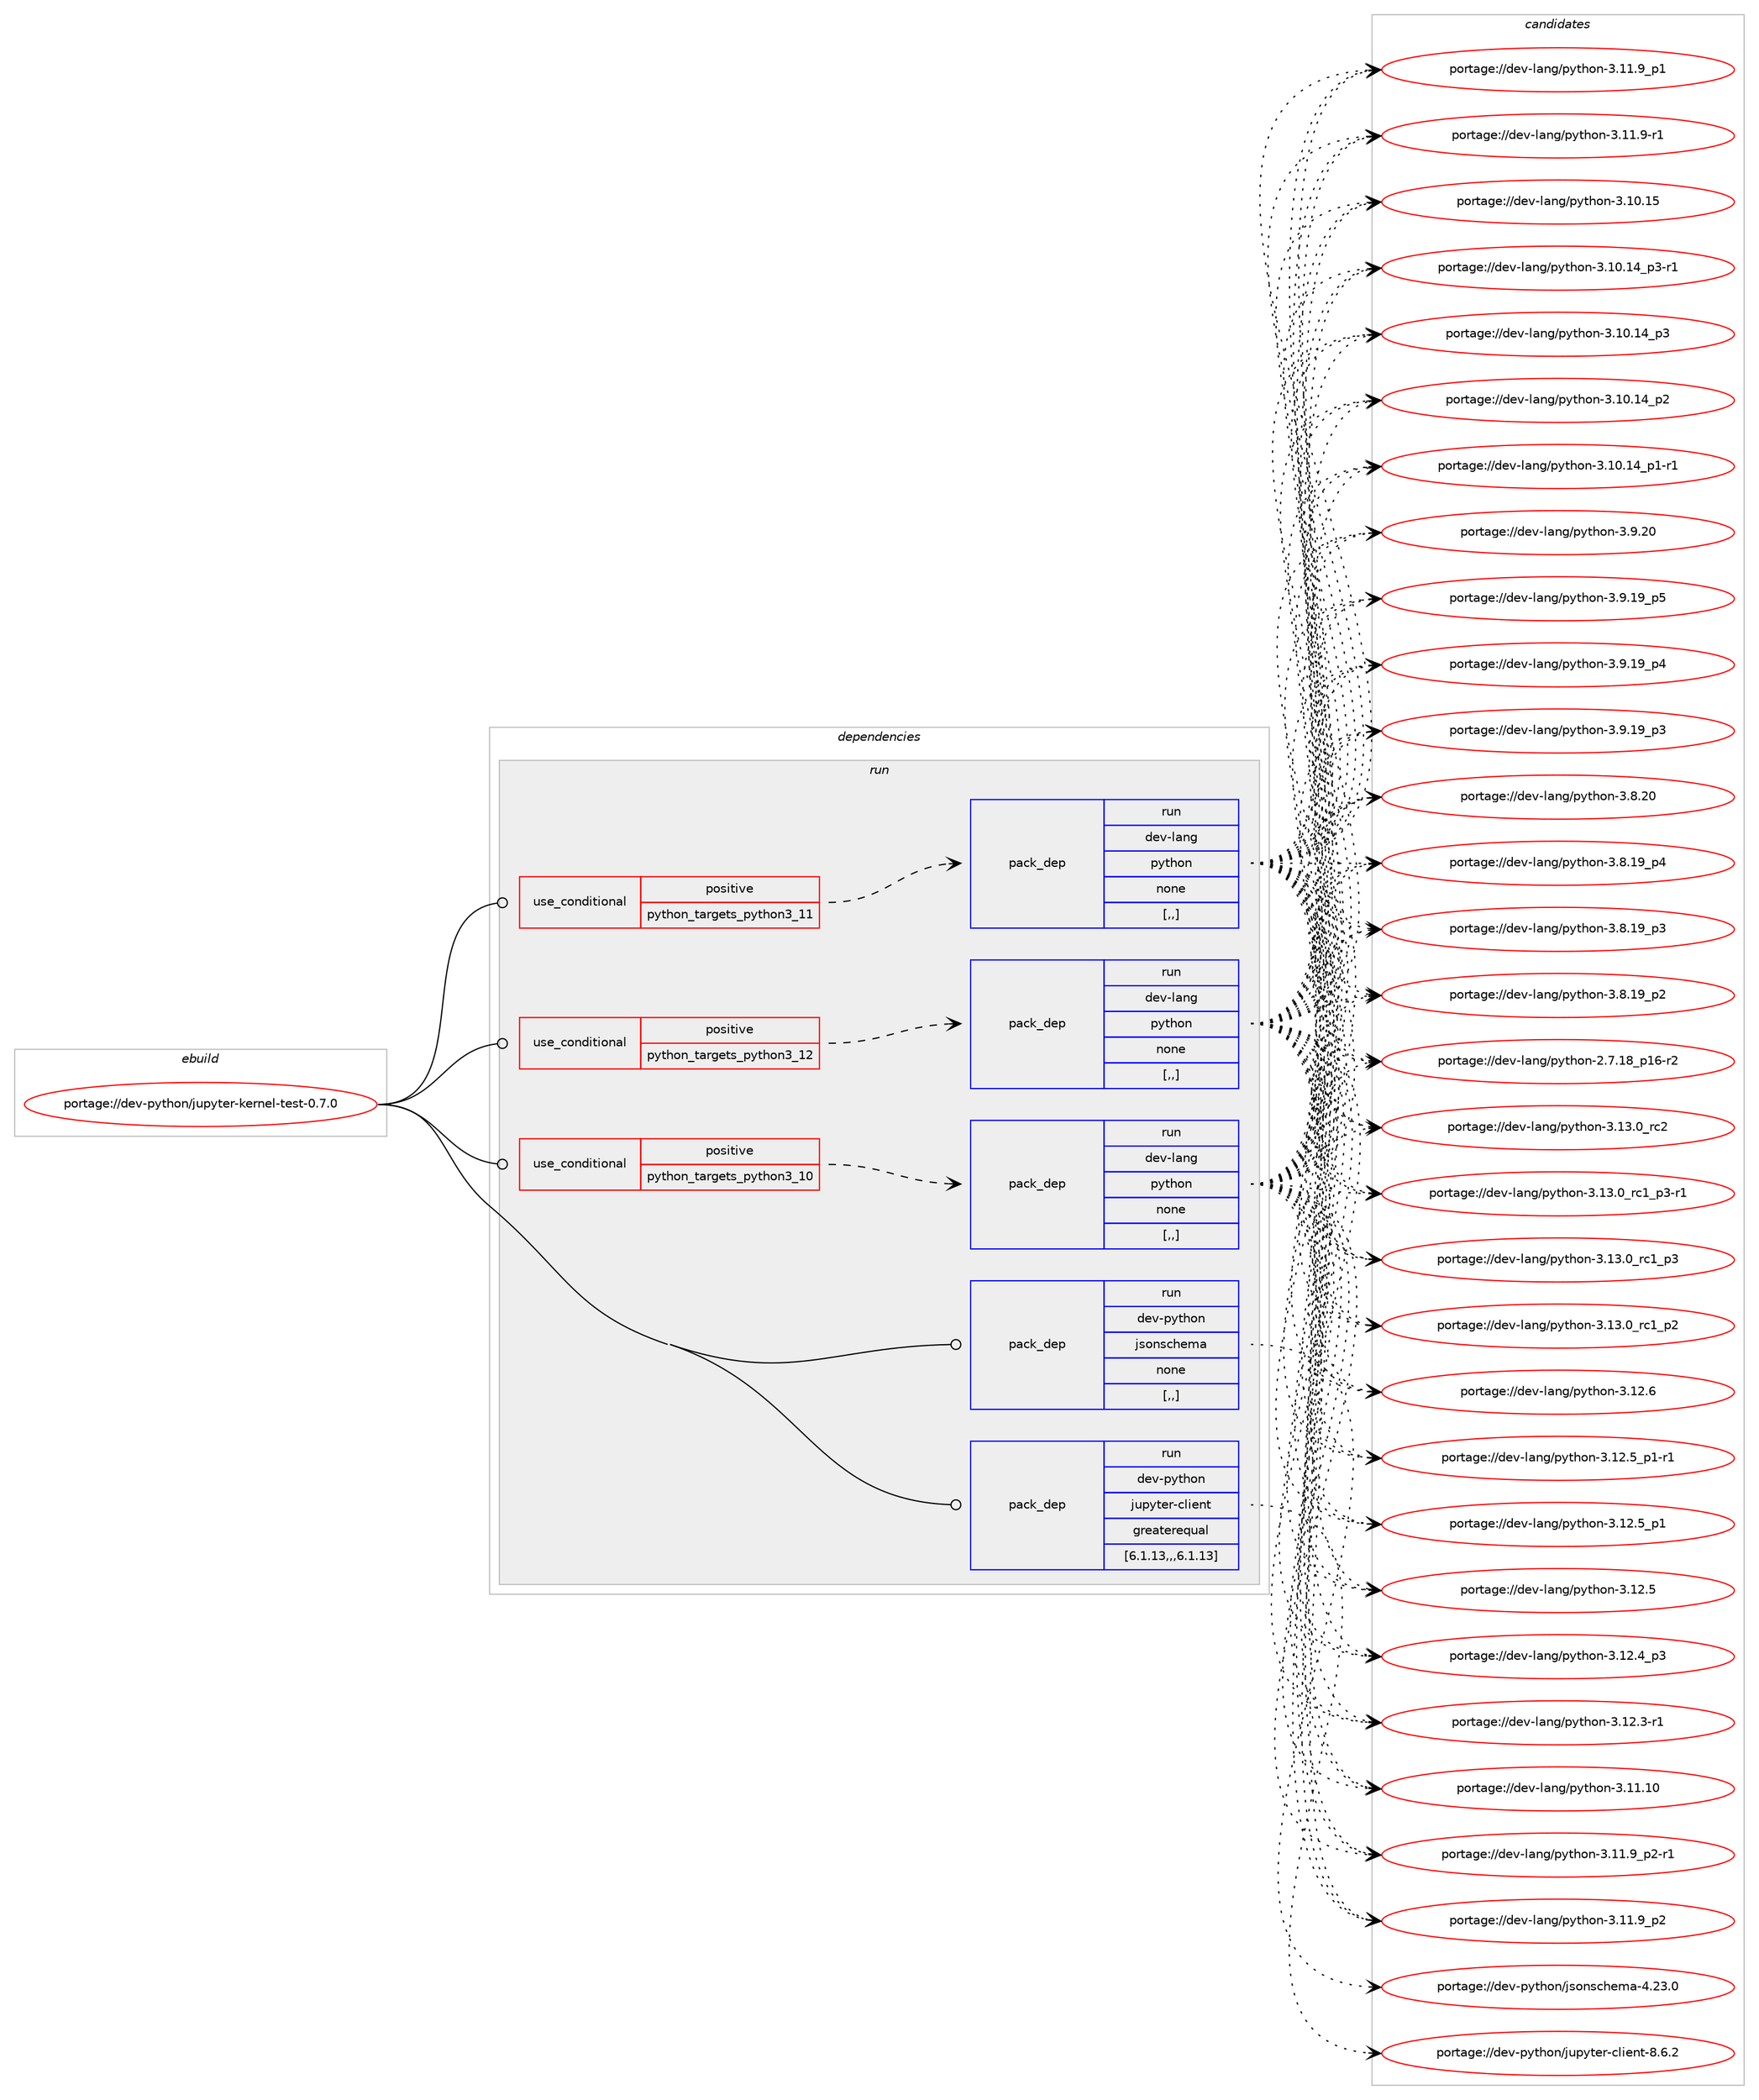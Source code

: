 digraph prolog {

# *************
# Graph options
# *************

newrank=true;
concentrate=true;
compound=true;
graph [rankdir=LR,fontname=Helvetica,fontsize=10,ranksep=1.5];#, ranksep=2.5, nodesep=0.2];
edge  [arrowhead=vee];
node  [fontname=Helvetica,fontsize=10];

# **********
# The ebuild
# **********

subgraph cluster_leftcol {
color=gray;
label=<<i>ebuild</i>>;
id [label="portage://dev-python/jupyter-kernel-test-0.7.0", color=red, width=4, href="../dev-python/jupyter-kernel-test-0.7.0.svg"];
}

# ****************
# The dependencies
# ****************

subgraph cluster_midcol {
color=gray;
label=<<i>dependencies</i>>;
subgraph cluster_compile {
fillcolor="#eeeeee";
style=filled;
label=<<i>compile</i>>;
}
subgraph cluster_compileandrun {
fillcolor="#eeeeee";
style=filled;
label=<<i>compile and run</i>>;
}
subgraph cluster_run {
fillcolor="#eeeeee";
style=filled;
label=<<i>run</i>>;
subgraph cond164335 {
dependency643666 [label=<<TABLE BORDER="0" CELLBORDER="1" CELLSPACING="0" CELLPADDING="4"><TR><TD ROWSPAN="3" CELLPADDING="10">use_conditional</TD></TR><TR><TD>positive</TD></TR><TR><TD>python_targets_python3_10</TD></TR></TABLE>>, shape=none, color=red];
subgraph pack474512 {
dependency643667 [label=<<TABLE BORDER="0" CELLBORDER="1" CELLSPACING="0" CELLPADDING="4" WIDTH="220"><TR><TD ROWSPAN="6" CELLPADDING="30">pack_dep</TD></TR><TR><TD WIDTH="110">run</TD></TR><TR><TD>dev-lang</TD></TR><TR><TD>python</TD></TR><TR><TD>none</TD></TR><TR><TD>[,,]</TD></TR></TABLE>>, shape=none, color=blue];
}
dependency643666:e -> dependency643667:w [weight=20,style="dashed",arrowhead="vee"];
}
id:e -> dependency643666:w [weight=20,style="solid",arrowhead="odot"];
subgraph cond164336 {
dependency643668 [label=<<TABLE BORDER="0" CELLBORDER="1" CELLSPACING="0" CELLPADDING="4"><TR><TD ROWSPAN="3" CELLPADDING="10">use_conditional</TD></TR><TR><TD>positive</TD></TR><TR><TD>python_targets_python3_11</TD></TR></TABLE>>, shape=none, color=red];
subgraph pack474513 {
dependency643669 [label=<<TABLE BORDER="0" CELLBORDER="1" CELLSPACING="0" CELLPADDING="4" WIDTH="220"><TR><TD ROWSPAN="6" CELLPADDING="30">pack_dep</TD></TR><TR><TD WIDTH="110">run</TD></TR><TR><TD>dev-lang</TD></TR><TR><TD>python</TD></TR><TR><TD>none</TD></TR><TR><TD>[,,]</TD></TR></TABLE>>, shape=none, color=blue];
}
dependency643668:e -> dependency643669:w [weight=20,style="dashed",arrowhead="vee"];
}
id:e -> dependency643668:w [weight=20,style="solid",arrowhead="odot"];
subgraph cond164337 {
dependency643670 [label=<<TABLE BORDER="0" CELLBORDER="1" CELLSPACING="0" CELLPADDING="4"><TR><TD ROWSPAN="3" CELLPADDING="10">use_conditional</TD></TR><TR><TD>positive</TD></TR><TR><TD>python_targets_python3_12</TD></TR></TABLE>>, shape=none, color=red];
subgraph pack474514 {
dependency643671 [label=<<TABLE BORDER="0" CELLBORDER="1" CELLSPACING="0" CELLPADDING="4" WIDTH="220"><TR><TD ROWSPAN="6" CELLPADDING="30">pack_dep</TD></TR><TR><TD WIDTH="110">run</TD></TR><TR><TD>dev-lang</TD></TR><TR><TD>python</TD></TR><TR><TD>none</TD></TR><TR><TD>[,,]</TD></TR></TABLE>>, shape=none, color=blue];
}
dependency643670:e -> dependency643671:w [weight=20,style="dashed",arrowhead="vee"];
}
id:e -> dependency643670:w [weight=20,style="solid",arrowhead="odot"];
subgraph pack474515 {
dependency643672 [label=<<TABLE BORDER="0" CELLBORDER="1" CELLSPACING="0" CELLPADDING="4" WIDTH="220"><TR><TD ROWSPAN="6" CELLPADDING="30">pack_dep</TD></TR><TR><TD WIDTH="110">run</TD></TR><TR><TD>dev-python</TD></TR><TR><TD>jsonschema</TD></TR><TR><TD>none</TD></TR><TR><TD>[,,]</TD></TR></TABLE>>, shape=none, color=blue];
}
id:e -> dependency643672:w [weight=20,style="solid",arrowhead="odot"];
subgraph pack474516 {
dependency643673 [label=<<TABLE BORDER="0" CELLBORDER="1" CELLSPACING="0" CELLPADDING="4" WIDTH="220"><TR><TD ROWSPAN="6" CELLPADDING="30">pack_dep</TD></TR><TR><TD WIDTH="110">run</TD></TR><TR><TD>dev-python</TD></TR><TR><TD>jupyter-client</TD></TR><TR><TD>greaterequal</TD></TR><TR><TD>[6.1.13,,,6.1.13]</TD></TR></TABLE>>, shape=none, color=blue];
}
id:e -> dependency643673:w [weight=20,style="solid",arrowhead="odot"];
}
}

# **************
# The candidates
# **************

subgraph cluster_choices {
rank=same;
color=gray;
label=<<i>candidates</i>>;

subgraph choice474512 {
color=black;
nodesep=1;
choice10010111845108971101034711212111610411111045514649514648951149950 [label="portage://dev-lang/python-3.13.0_rc2", color=red, width=4,href="../dev-lang/python-3.13.0_rc2.svg"];
choice1001011184510897110103471121211161041111104551464951464895114994995112514511449 [label="portage://dev-lang/python-3.13.0_rc1_p3-r1", color=red, width=4,href="../dev-lang/python-3.13.0_rc1_p3-r1.svg"];
choice100101118451089711010347112121116104111110455146495146489511499499511251 [label="portage://dev-lang/python-3.13.0_rc1_p3", color=red, width=4,href="../dev-lang/python-3.13.0_rc1_p3.svg"];
choice100101118451089711010347112121116104111110455146495146489511499499511250 [label="portage://dev-lang/python-3.13.0_rc1_p2", color=red, width=4,href="../dev-lang/python-3.13.0_rc1_p2.svg"];
choice10010111845108971101034711212111610411111045514649504654 [label="portage://dev-lang/python-3.12.6", color=red, width=4,href="../dev-lang/python-3.12.6.svg"];
choice1001011184510897110103471121211161041111104551464950465395112494511449 [label="portage://dev-lang/python-3.12.5_p1-r1", color=red, width=4,href="../dev-lang/python-3.12.5_p1-r1.svg"];
choice100101118451089711010347112121116104111110455146495046539511249 [label="portage://dev-lang/python-3.12.5_p1", color=red, width=4,href="../dev-lang/python-3.12.5_p1.svg"];
choice10010111845108971101034711212111610411111045514649504653 [label="portage://dev-lang/python-3.12.5", color=red, width=4,href="../dev-lang/python-3.12.5.svg"];
choice100101118451089711010347112121116104111110455146495046529511251 [label="portage://dev-lang/python-3.12.4_p3", color=red, width=4,href="../dev-lang/python-3.12.4_p3.svg"];
choice100101118451089711010347112121116104111110455146495046514511449 [label="portage://dev-lang/python-3.12.3-r1", color=red, width=4,href="../dev-lang/python-3.12.3-r1.svg"];
choice1001011184510897110103471121211161041111104551464949464948 [label="portage://dev-lang/python-3.11.10", color=red, width=4,href="../dev-lang/python-3.11.10.svg"];
choice1001011184510897110103471121211161041111104551464949465795112504511449 [label="portage://dev-lang/python-3.11.9_p2-r1", color=red, width=4,href="../dev-lang/python-3.11.9_p2-r1.svg"];
choice100101118451089711010347112121116104111110455146494946579511250 [label="portage://dev-lang/python-3.11.9_p2", color=red, width=4,href="../dev-lang/python-3.11.9_p2.svg"];
choice100101118451089711010347112121116104111110455146494946579511249 [label="portage://dev-lang/python-3.11.9_p1", color=red, width=4,href="../dev-lang/python-3.11.9_p1.svg"];
choice100101118451089711010347112121116104111110455146494946574511449 [label="portage://dev-lang/python-3.11.9-r1", color=red, width=4,href="../dev-lang/python-3.11.9-r1.svg"];
choice1001011184510897110103471121211161041111104551464948464953 [label="portage://dev-lang/python-3.10.15", color=red, width=4,href="../dev-lang/python-3.10.15.svg"];
choice100101118451089711010347112121116104111110455146494846495295112514511449 [label="portage://dev-lang/python-3.10.14_p3-r1", color=red, width=4,href="../dev-lang/python-3.10.14_p3-r1.svg"];
choice10010111845108971101034711212111610411111045514649484649529511251 [label="portage://dev-lang/python-3.10.14_p3", color=red, width=4,href="../dev-lang/python-3.10.14_p3.svg"];
choice10010111845108971101034711212111610411111045514649484649529511250 [label="portage://dev-lang/python-3.10.14_p2", color=red, width=4,href="../dev-lang/python-3.10.14_p2.svg"];
choice100101118451089711010347112121116104111110455146494846495295112494511449 [label="portage://dev-lang/python-3.10.14_p1-r1", color=red, width=4,href="../dev-lang/python-3.10.14_p1-r1.svg"];
choice10010111845108971101034711212111610411111045514657465048 [label="portage://dev-lang/python-3.9.20", color=red, width=4,href="../dev-lang/python-3.9.20.svg"];
choice100101118451089711010347112121116104111110455146574649579511253 [label="portage://dev-lang/python-3.9.19_p5", color=red, width=4,href="../dev-lang/python-3.9.19_p5.svg"];
choice100101118451089711010347112121116104111110455146574649579511252 [label="portage://dev-lang/python-3.9.19_p4", color=red, width=4,href="../dev-lang/python-3.9.19_p4.svg"];
choice100101118451089711010347112121116104111110455146574649579511251 [label="portage://dev-lang/python-3.9.19_p3", color=red, width=4,href="../dev-lang/python-3.9.19_p3.svg"];
choice10010111845108971101034711212111610411111045514656465048 [label="portage://dev-lang/python-3.8.20", color=red, width=4,href="../dev-lang/python-3.8.20.svg"];
choice100101118451089711010347112121116104111110455146564649579511252 [label="portage://dev-lang/python-3.8.19_p4", color=red, width=4,href="../dev-lang/python-3.8.19_p4.svg"];
choice100101118451089711010347112121116104111110455146564649579511251 [label="portage://dev-lang/python-3.8.19_p3", color=red, width=4,href="../dev-lang/python-3.8.19_p3.svg"];
choice100101118451089711010347112121116104111110455146564649579511250 [label="portage://dev-lang/python-3.8.19_p2", color=red, width=4,href="../dev-lang/python-3.8.19_p2.svg"];
choice100101118451089711010347112121116104111110455046554649569511249544511450 [label="portage://dev-lang/python-2.7.18_p16-r2", color=red, width=4,href="../dev-lang/python-2.7.18_p16-r2.svg"];
dependency643667:e -> choice10010111845108971101034711212111610411111045514649514648951149950:w [style=dotted,weight="100"];
dependency643667:e -> choice1001011184510897110103471121211161041111104551464951464895114994995112514511449:w [style=dotted,weight="100"];
dependency643667:e -> choice100101118451089711010347112121116104111110455146495146489511499499511251:w [style=dotted,weight="100"];
dependency643667:e -> choice100101118451089711010347112121116104111110455146495146489511499499511250:w [style=dotted,weight="100"];
dependency643667:e -> choice10010111845108971101034711212111610411111045514649504654:w [style=dotted,weight="100"];
dependency643667:e -> choice1001011184510897110103471121211161041111104551464950465395112494511449:w [style=dotted,weight="100"];
dependency643667:e -> choice100101118451089711010347112121116104111110455146495046539511249:w [style=dotted,weight="100"];
dependency643667:e -> choice10010111845108971101034711212111610411111045514649504653:w [style=dotted,weight="100"];
dependency643667:e -> choice100101118451089711010347112121116104111110455146495046529511251:w [style=dotted,weight="100"];
dependency643667:e -> choice100101118451089711010347112121116104111110455146495046514511449:w [style=dotted,weight="100"];
dependency643667:e -> choice1001011184510897110103471121211161041111104551464949464948:w [style=dotted,weight="100"];
dependency643667:e -> choice1001011184510897110103471121211161041111104551464949465795112504511449:w [style=dotted,weight="100"];
dependency643667:e -> choice100101118451089711010347112121116104111110455146494946579511250:w [style=dotted,weight="100"];
dependency643667:e -> choice100101118451089711010347112121116104111110455146494946579511249:w [style=dotted,weight="100"];
dependency643667:e -> choice100101118451089711010347112121116104111110455146494946574511449:w [style=dotted,weight="100"];
dependency643667:e -> choice1001011184510897110103471121211161041111104551464948464953:w [style=dotted,weight="100"];
dependency643667:e -> choice100101118451089711010347112121116104111110455146494846495295112514511449:w [style=dotted,weight="100"];
dependency643667:e -> choice10010111845108971101034711212111610411111045514649484649529511251:w [style=dotted,weight="100"];
dependency643667:e -> choice10010111845108971101034711212111610411111045514649484649529511250:w [style=dotted,weight="100"];
dependency643667:e -> choice100101118451089711010347112121116104111110455146494846495295112494511449:w [style=dotted,weight="100"];
dependency643667:e -> choice10010111845108971101034711212111610411111045514657465048:w [style=dotted,weight="100"];
dependency643667:e -> choice100101118451089711010347112121116104111110455146574649579511253:w [style=dotted,weight="100"];
dependency643667:e -> choice100101118451089711010347112121116104111110455146574649579511252:w [style=dotted,weight="100"];
dependency643667:e -> choice100101118451089711010347112121116104111110455146574649579511251:w [style=dotted,weight="100"];
dependency643667:e -> choice10010111845108971101034711212111610411111045514656465048:w [style=dotted,weight="100"];
dependency643667:e -> choice100101118451089711010347112121116104111110455146564649579511252:w [style=dotted,weight="100"];
dependency643667:e -> choice100101118451089711010347112121116104111110455146564649579511251:w [style=dotted,weight="100"];
dependency643667:e -> choice100101118451089711010347112121116104111110455146564649579511250:w [style=dotted,weight="100"];
dependency643667:e -> choice100101118451089711010347112121116104111110455046554649569511249544511450:w [style=dotted,weight="100"];
}
subgraph choice474513 {
color=black;
nodesep=1;
choice10010111845108971101034711212111610411111045514649514648951149950 [label="portage://dev-lang/python-3.13.0_rc2", color=red, width=4,href="../dev-lang/python-3.13.0_rc2.svg"];
choice1001011184510897110103471121211161041111104551464951464895114994995112514511449 [label="portage://dev-lang/python-3.13.0_rc1_p3-r1", color=red, width=4,href="../dev-lang/python-3.13.0_rc1_p3-r1.svg"];
choice100101118451089711010347112121116104111110455146495146489511499499511251 [label="portage://dev-lang/python-3.13.0_rc1_p3", color=red, width=4,href="../dev-lang/python-3.13.0_rc1_p3.svg"];
choice100101118451089711010347112121116104111110455146495146489511499499511250 [label="portage://dev-lang/python-3.13.0_rc1_p2", color=red, width=4,href="../dev-lang/python-3.13.0_rc1_p2.svg"];
choice10010111845108971101034711212111610411111045514649504654 [label="portage://dev-lang/python-3.12.6", color=red, width=4,href="../dev-lang/python-3.12.6.svg"];
choice1001011184510897110103471121211161041111104551464950465395112494511449 [label="portage://dev-lang/python-3.12.5_p1-r1", color=red, width=4,href="../dev-lang/python-3.12.5_p1-r1.svg"];
choice100101118451089711010347112121116104111110455146495046539511249 [label="portage://dev-lang/python-3.12.5_p1", color=red, width=4,href="../dev-lang/python-3.12.5_p1.svg"];
choice10010111845108971101034711212111610411111045514649504653 [label="portage://dev-lang/python-3.12.5", color=red, width=4,href="../dev-lang/python-3.12.5.svg"];
choice100101118451089711010347112121116104111110455146495046529511251 [label="portage://dev-lang/python-3.12.4_p3", color=red, width=4,href="../dev-lang/python-3.12.4_p3.svg"];
choice100101118451089711010347112121116104111110455146495046514511449 [label="portage://dev-lang/python-3.12.3-r1", color=red, width=4,href="../dev-lang/python-3.12.3-r1.svg"];
choice1001011184510897110103471121211161041111104551464949464948 [label="portage://dev-lang/python-3.11.10", color=red, width=4,href="../dev-lang/python-3.11.10.svg"];
choice1001011184510897110103471121211161041111104551464949465795112504511449 [label="portage://dev-lang/python-3.11.9_p2-r1", color=red, width=4,href="../dev-lang/python-3.11.9_p2-r1.svg"];
choice100101118451089711010347112121116104111110455146494946579511250 [label="portage://dev-lang/python-3.11.9_p2", color=red, width=4,href="../dev-lang/python-3.11.9_p2.svg"];
choice100101118451089711010347112121116104111110455146494946579511249 [label="portage://dev-lang/python-3.11.9_p1", color=red, width=4,href="../dev-lang/python-3.11.9_p1.svg"];
choice100101118451089711010347112121116104111110455146494946574511449 [label="portage://dev-lang/python-3.11.9-r1", color=red, width=4,href="../dev-lang/python-3.11.9-r1.svg"];
choice1001011184510897110103471121211161041111104551464948464953 [label="portage://dev-lang/python-3.10.15", color=red, width=4,href="../dev-lang/python-3.10.15.svg"];
choice100101118451089711010347112121116104111110455146494846495295112514511449 [label="portage://dev-lang/python-3.10.14_p3-r1", color=red, width=4,href="../dev-lang/python-3.10.14_p3-r1.svg"];
choice10010111845108971101034711212111610411111045514649484649529511251 [label="portage://dev-lang/python-3.10.14_p3", color=red, width=4,href="../dev-lang/python-3.10.14_p3.svg"];
choice10010111845108971101034711212111610411111045514649484649529511250 [label="portage://dev-lang/python-3.10.14_p2", color=red, width=4,href="../dev-lang/python-3.10.14_p2.svg"];
choice100101118451089711010347112121116104111110455146494846495295112494511449 [label="portage://dev-lang/python-3.10.14_p1-r1", color=red, width=4,href="../dev-lang/python-3.10.14_p1-r1.svg"];
choice10010111845108971101034711212111610411111045514657465048 [label="portage://dev-lang/python-3.9.20", color=red, width=4,href="../dev-lang/python-3.9.20.svg"];
choice100101118451089711010347112121116104111110455146574649579511253 [label="portage://dev-lang/python-3.9.19_p5", color=red, width=4,href="../dev-lang/python-3.9.19_p5.svg"];
choice100101118451089711010347112121116104111110455146574649579511252 [label="portage://dev-lang/python-3.9.19_p4", color=red, width=4,href="../dev-lang/python-3.9.19_p4.svg"];
choice100101118451089711010347112121116104111110455146574649579511251 [label="portage://dev-lang/python-3.9.19_p3", color=red, width=4,href="../dev-lang/python-3.9.19_p3.svg"];
choice10010111845108971101034711212111610411111045514656465048 [label="portage://dev-lang/python-3.8.20", color=red, width=4,href="../dev-lang/python-3.8.20.svg"];
choice100101118451089711010347112121116104111110455146564649579511252 [label="portage://dev-lang/python-3.8.19_p4", color=red, width=4,href="../dev-lang/python-3.8.19_p4.svg"];
choice100101118451089711010347112121116104111110455146564649579511251 [label="portage://dev-lang/python-3.8.19_p3", color=red, width=4,href="../dev-lang/python-3.8.19_p3.svg"];
choice100101118451089711010347112121116104111110455146564649579511250 [label="portage://dev-lang/python-3.8.19_p2", color=red, width=4,href="../dev-lang/python-3.8.19_p2.svg"];
choice100101118451089711010347112121116104111110455046554649569511249544511450 [label="portage://dev-lang/python-2.7.18_p16-r2", color=red, width=4,href="../dev-lang/python-2.7.18_p16-r2.svg"];
dependency643669:e -> choice10010111845108971101034711212111610411111045514649514648951149950:w [style=dotted,weight="100"];
dependency643669:e -> choice1001011184510897110103471121211161041111104551464951464895114994995112514511449:w [style=dotted,weight="100"];
dependency643669:e -> choice100101118451089711010347112121116104111110455146495146489511499499511251:w [style=dotted,weight="100"];
dependency643669:e -> choice100101118451089711010347112121116104111110455146495146489511499499511250:w [style=dotted,weight="100"];
dependency643669:e -> choice10010111845108971101034711212111610411111045514649504654:w [style=dotted,weight="100"];
dependency643669:e -> choice1001011184510897110103471121211161041111104551464950465395112494511449:w [style=dotted,weight="100"];
dependency643669:e -> choice100101118451089711010347112121116104111110455146495046539511249:w [style=dotted,weight="100"];
dependency643669:e -> choice10010111845108971101034711212111610411111045514649504653:w [style=dotted,weight="100"];
dependency643669:e -> choice100101118451089711010347112121116104111110455146495046529511251:w [style=dotted,weight="100"];
dependency643669:e -> choice100101118451089711010347112121116104111110455146495046514511449:w [style=dotted,weight="100"];
dependency643669:e -> choice1001011184510897110103471121211161041111104551464949464948:w [style=dotted,weight="100"];
dependency643669:e -> choice1001011184510897110103471121211161041111104551464949465795112504511449:w [style=dotted,weight="100"];
dependency643669:e -> choice100101118451089711010347112121116104111110455146494946579511250:w [style=dotted,weight="100"];
dependency643669:e -> choice100101118451089711010347112121116104111110455146494946579511249:w [style=dotted,weight="100"];
dependency643669:e -> choice100101118451089711010347112121116104111110455146494946574511449:w [style=dotted,weight="100"];
dependency643669:e -> choice1001011184510897110103471121211161041111104551464948464953:w [style=dotted,weight="100"];
dependency643669:e -> choice100101118451089711010347112121116104111110455146494846495295112514511449:w [style=dotted,weight="100"];
dependency643669:e -> choice10010111845108971101034711212111610411111045514649484649529511251:w [style=dotted,weight="100"];
dependency643669:e -> choice10010111845108971101034711212111610411111045514649484649529511250:w [style=dotted,weight="100"];
dependency643669:e -> choice100101118451089711010347112121116104111110455146494846495295112494511449:w [style=dotted,weight="100"];
dependency643669:e -> choice10010111845108971101034711212111610411111045514657465048:w [style=dotted,weight="100"];
dependency643669:e -> choice100101118451089711010347112121116104111110455146574649579511253:w [style=dotted,weight="100"];
dependency643669:e -> choice100101118451089711010347112121116104111110455146574649579511252:w [style=dotted,weight="100"];
dependency643669:e -> choice100101118451089711010347112121116104111110455146574649579511251:w [style=dotted,weight="100"];
dependency643669:e -> choice10010111845108971101034711212111610411111045514656465048:w [style=dotted,weight="100"];
dependency643669:e -> choice100101118451089711010347112121116104111110455146564649579511252:w [style=dotted,weight="100"];
dependency643669:e -> choice100101118451089711010347112121116104111110455146564649579511251:w [style=dotted,weight="100"];
dependency643669:e -> choice100101118451089711010347112121116104111110455146564649579511250:w [style=dotted,weight="100"];
dependency643669:e -> choice100101118451089711010347112121116104111110455046554649569511249544511450:w [style=dotted,weight="100"];
}
subgraph choice474514 {
color=black;
nodesep=1;
choice10010111845108971101034711212111610411111045514649514648951149950 [label="portage://dev-lang/python-3.13.0_rc2", color=red, width=4,href="../dev-lang/python-3.13.0_rc2.svg"];
choice1001011184510897110103471121211161041111104551464951464895114994995112514511449 [label="portage://dev-lang/python-3.13.0_rc1_p3-r1", color=red, width=4,href="../dev-lang/python-3.13.0_rc1_p3-r1.svg"];
choice100101118451089711010347112121116104111110455146495146489511499499511251 [label="portage://dev-lang/python-3.13.0_rc1_p3", color=red, width=4,href="../dev-lang/python-3.13.0_rc1_p3.svg"];
choice100101118451089711010347112121116104111110455146495146489511499499511250 [label="portage://dev-lang/python-3.13.0_rc1_p2", color=red, width=4,href="../dev-lang/python-3.13.0_rc1_p2.svg"];
choice10010111845108971101034711212111610411111045514649504654 [label="portage://dev-lang/python-3.12.6", color=red, width=4,href="../dev-lang/python-3.12.6.svg"];
choice1001011184510897110103471121211161041111104551464950465395112494511449 [label="portage://dev-lang/python-3.12.5_p1-r1", color=red, width=4,href="../dev-lang/python-3.12.5_p1-r1.svg"];
choice100101118451089711010347112121116104111110455146495046539511249 [label="portage://dev-lang/python-3.12.5_p1", color=red, width=4,href="../dev-lang/python-3.12.5_p1.svg"];
choice10010111845108971101034711212111610411111045514649504653 [label="portage://dev-lang/python-3.12.5", color=red, width=4,href="../dev-lang/python-3.12.5.svg"];
choice100101118451089711010347112121116104111110455146495046529511251 [label="portage://dev-lang/python-3.12.4_p3", color=red, width=4,href="../dev-lang/python-3.12.4_p3.svg"];
choice100101118451089711010347112121116104111110455146495046514511449 [label="portage://dev-lang/python-3.12.3-r1", color=red, width=4,href="../dev-lang/python-3.12.3-r1.svg"];
choice1001011184510897110103471121211161041111104551464949464948 [label="portage://dev-lang/python-3.11.10", color=red, width=4,href="../dev-lang/python-3.11.10.svg"];
choice1001011184510897110103471121211161041111104551464949465795112504511449 [label="portage://dev-lang/python-3.11.9_p2-r1", color=red, width=4,href="../dev-lang/python-3.11.9_p2-r1.svg"];
choice100101118451089711010347112121116104111110455146494946579511250 [label="portage://dev-lang/python-3.11.9_p2", color=red, width=4,href="../dev-lang/python-3.11.9_p2.svg"];
choice100101118451089711010347112121116104111110455146494946579511249 [label="portage://dev-lang/python-3.11.9_p1", color=red, width=4,href="../dev-lang/python-3.11.9_p1.svg"];
choice100101118451089711010347112121116104111110455146494946574511449 [label="portage://dev-lang/python-3.11.9-r1", color=red, width=4,href="../dev-lang/python-3.11.9-r1.svg"];
choice1001011184510897110103471121211161041111104551464948464953 [label="portage://dev-lang/python-3.10.15", color=red, width=4,href="../dev-lang/python-3.10.15.svg"];
choice100101118451089711010347112121116104111110455146494846495295112514511449 [label="portage://dev-lang/python-3.10.14_p3-r1", color=red, width=4,href="../dev-lang/python-3.10.14_p3-r1.svg"];
choice10010111845108971101034711212111610411111045514649484649529511251 [label="portage://dev-lang/python-3.10.14_p3", color=red, width=4,href="../dev-lang/python-3.10.14_p3.svg"];
choice10010111845108971101034711212111610411111045514649484649529511250 [label="portage://dev-lang/python-3.10.14_p2", color=red, width=4,href="../dev-lang/python-3.10.14_p2.svg"];
choice100101118451089711010347112121116104111110455146494846495295112494511449 [label="portage://dev-lang/python-3.10.14_p1-r1", color=red, width=4,href="../dev-lang/python-3.10.14_p1-r1.svg"];
choice10010111845108971101034711212111610411111045514657465048 [label="portage://dev-lang/python-3.9.20", color=red, width=4,href="../dev-lang/python-3.9.20.svg"];
choice100101118451089711010347112121116104111110455146574649579511253 [label="portage://dev-lang/python-3.9.19_p5", color=red, width=4,href="../dev-lang/python-3.9.19_p5.svg"];
choice100101118451089711010347112121116104111110455146574649579511252 [label="portage://dev-lang/python-3.9.19_p4", color=red, width=4,href="../dev-lang/python-3.9.19_p4.svg"];
choice100101118451089711010347112121116104111110455146574649579511251 [label="portage://dev-lang/python-3.9.19_p3", color=red, width=4,href="../dev-lang/python-3.9.19_p3.svg"];
choice10010111845108971101034711212111610411111045514656465048 [label="portage://dev-lang/python-3.8.20", color=red, width=4,href="../dev-lang/python-3.8.20.svg"];
choice100101118451089711010347112121116104111110455146564649579511252 [label="portage://dev-lang/python-3.8.19_p4", color=red, width=4,href="../dev-lang/python-3.8.19_p4.svg"];
choice100101118451089711010347112121116104111110455146564649579511251 [label="portage://dev-lang/python-3.8.19_p3", color=red, width=4,href="../dev-lang/python-3.8.19_p3.svg"];
choice100101118451089711010347112121116104111110455146564649579511250 [label="portage://dev-lang/python-3.8.19_p2", color=red, width=4,href="../dev-lang/python-3.8.19_p2.svg"];
choice100101118451089711010347112121116104111110455046554649569511249544511450 [label="portage://dev-lang/python-2.7.18_p16-r2", color=red, width=4,href="../dev-lang/python-2.7.18_p16-r2.svg"];
dependency643671:e -> choice10010111845108971101034711212111610411111045514649514648951149950:w [style=dotted,weight="100"];
dependency643671:e -> choice1001011184510897110103471121211161041111104551464951464895114994995112514511449:w [style=dotted,weight="100"];
dependency643671:e -> choice100101118451089711010347112121116104111110455146495146489511499499511251:w [style=dotted,weight="100"];
dependency643671:e -> choice100101118451089711010347112121116104111110455146495146489511499499511250:w [style=dotted,weight="100"];
dependency643671:e -> choice10010111845108971101034711212111610411111045514649504654:w [style=dotted,weight="100"];
dependency643671:e -> choice1001011184510897110103471121211161041111104551464950465395112494511449:w [style=dotted,weight="100"];
dependency643671:e -> choice100101118451089711010347112121116104111110455146495046539511249:w [style=dotted,weight="100"];
dependency643671:e -> choice10010111845108971101034711212111610411111045514649504653:w [style=dotted,weight="100"];
dependency643671:e -> choice100101118451089711010347112121116104111110455146495046529511251:w [style=dotted,weight="100"];
dependency643671:e -> choice100101118451089711010347112121116104111110455146495046514511449:w [style=dotted,weight="100"];
dependency643671:e -> choice1001011184510897110103471121211161041111104551464949464948:w [style=dotted,weight="100"];
dependency643671:e -> choice1001011184510897110103471121211161041111104551464949465795112504511449:w [style=dotted,weight="100"];
dependency643671:e -> choice100101118451089711010347112121116104111110455146494946579511250:w [style=dotted,weight="100"];
dependency643671:e -> choice100101118451089711010347112121116104111110455146494946579511249:w [style=dotted,weight="100"];
dependency643671:e -> choice100101118451089711010347112121116104111110455146494946574511449:w [style=dotted,weight="100"];
dependency643671:e -> choice1001011184510897110103471121211161041111104551464948464953:w [style=dotted,weight="100"];
dependency643671:e -> choice100101118451089711010347112121116104111110455146494846495295112514511449:w [style=dotted,weight="100"];
dependency643671:e -> choice10010111845108971101034711212111610411111045514649484649529511251:w [style=dotted,weight="100"];
dependency643671:e -> choice10010111845108971101034711212111610411111045514649484649529511250:w [style=dotted,weight="100"];
dependency643671:e -> choice100101118451089711010347112121116104111110455146494846495295112494511449:w [style=dotted,weight="100"];
dependency643671:e -> choice10010111845108971101034711212111610411111045514657465048:w [style=dotted,weight="100"];
dependency643671:e -> choice100101118451089711010347112121116104111110455146574649579511253:w [style=dotted,weight="100"];
dependency643671:e -> choice100101118451089711010347112121116104111110455146574649579511252:w [style=dotted,weight="100"];
dependency643671:e -> choice100101118451089711010347112121116104111110455146574649579511251:w [style=dotted,weight="100"];
dependency643671:e -> choice10010111845108971101034711212111610411111045514656465048:w [style=dotted,weight="100"];
dependency643671:e -> choice100101118451089711010347112121116104111110455146564649579511252:w [style=dotted,weight="100"];
dependency643671:e -> choice100101118451089711010347112121116104111110455146564649579511251:w [style=dotted,weight="100"];
dependency643671:e -> choice100101118451089711010347112121116104111110455146564649579511250:w [style=dotted,weight="100"];
dependency643671:e -> choice100101118451089711010347112121116104111110455046554649569511249544511450:w [style=dotted,weight="100"];
}
subgraph choice474515 {
color=black;
nodesep=1;
choice1001011184511212111610411111047106115111110115991041011099745524650514648 [label="portage://dev-python/jsonschema-4.23.0", color=red, width=4,href="../dev-python/jsonschema-4.23.0.svg"];
dependency643672:e -> choice1001011184511212111610411111047106115111110115991041011099745524650514648:w [style=dotted,weight="100"];
}
subgraph choice474516 {
color=black;
nodesep=1;
choice10010111845112121116104111110471061171121211161011144599108105101110116455646544650 [label="portage://dev-python/jupyter-client-8.6.2", color=red, width=4,href="../dev-python/jupyter-client-8.6.2.svg"];
dependency643673:e -> choice10010111845112121116104111110471061171121211161011144599108105101110116455646544650:w [style=dotted,weight="100"];
}
}

}
